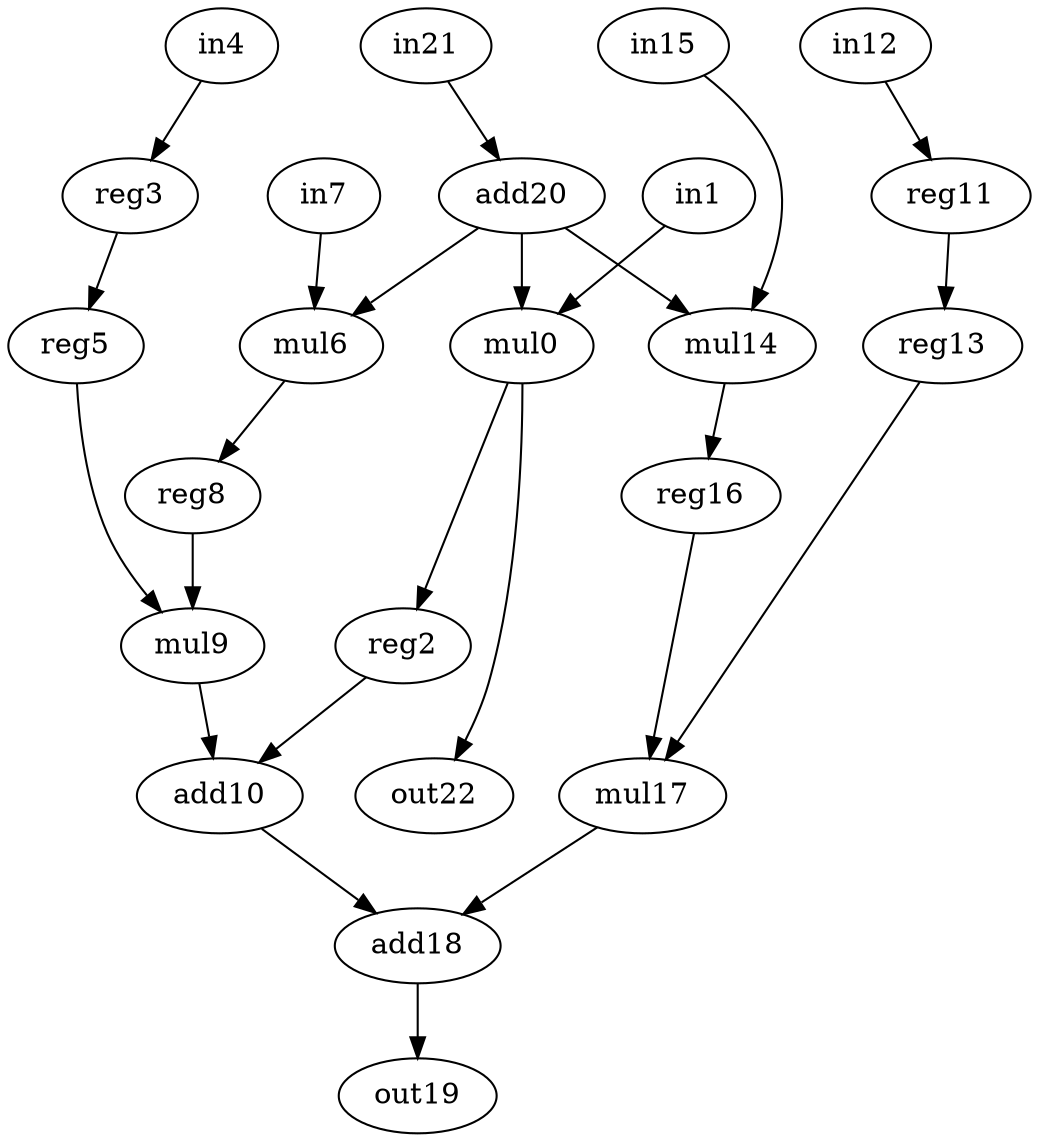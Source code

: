digraph g {
0 [label = mul0;op = mul;]
1 [label = in1;op = in;]
2 [label = add10;op = add;]
3 [label = reg11;op = reg;]
4 [label = in12;op = in;]
5 [label = reg13;op = reg;]
6 [label = mul14;op = mul;]
7 [label = in15;op = in;]
8 [label = reg16;op = reg;]
9 [label = mul17;op = mul;]
10 [label = add18;op = add;]
11 [label = out19;op = out;]
12 [label = reg2;op = reg;]
13 [label = add20;op = addi;value = 2;]
14 [label = in21;op = in;]
15 [label = out22;op = out;]
16 [label = reg3;op = reg;]
17 [label = in4;op = in;]
18 [label = reg5;op = reg;]
19 [label = mul6;op = mul;]
20 [label = in7;op = in;]
21 [label = reg8;op = reg;]
22 [label = mul9;op = mul;]
0 -> 15 [port=0; weight=0;]
0 -> 12 [port=0; weight=0;]
12 -> 2 [port=0; weight=0;]
22 -> 2 [port=1; weight=0;]
18 -> 22 [port=0; weight=0;]
16 -> 18 [port=0; weight=0;]
17 -> 16 [port=0; weight=0;]
21 -> 22 [port=1; weight=1;]
19 -> 21 [port=0; weight=0;]
13 -> 19 [port=0; weight=0;]
13 -> 6 [port=0; weight=0;]
7 -> 6 [port=1; weight=0;]
6 -> 8 [port=0; weight=0;]
8 -> 9 [port=0; weight=0;]
5 -> 9 [port=1; weight=0;]
3 -> 5 [port=0; weight=0;]
4 -> 3 [port=0; weight=0;]
9 -> 10 [port=0; weight=0;]
2 -> 10 [port=1; weight=0;]
10 -> 11 [port=0; weight=1;]
13 -> 0 [port=0; weight=2;]
1 -> 0 [port=1; weight=0;]
14 -> 13 [port=0; weight=0;]
20 -> 19 [port=1; weight=0;]
}
